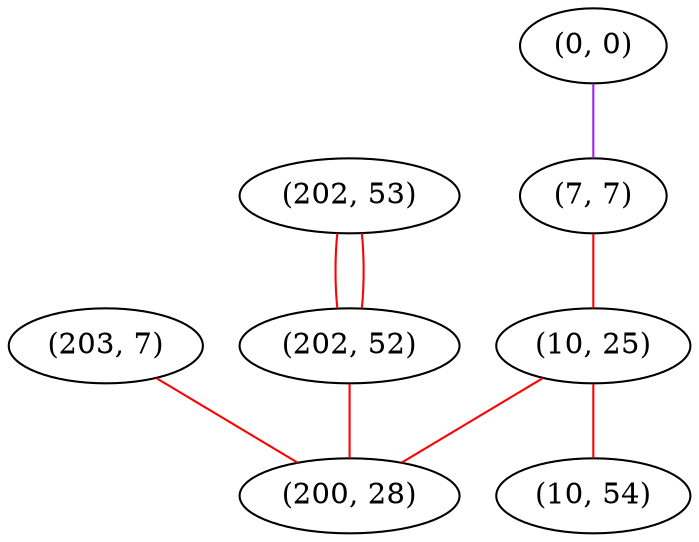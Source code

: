 graph "" {
"(203, 7)";
"(0, 0)";
"(7, 7)";
"(10, 25)";
"(202, 53)";
"(202, 52)";
"(200, 28)";
"(10, 54)";
"(203, 7)" -- "(200, 28)"  [color=red, key=0, weight=1];
"(0, 0)" -- "(7, 7)"  [color=purple, key=0, weight=4];
"(7, 7)" -- "(10, 25)"  [color=red, key=0, weight=1];
"(10, 25)" -- "(10, 54)"  [color=red, key=0, weight=1];
"(10, 25)" -- "(200, 28)"  [color=red, key=0, weight=1];
"(202, 53)" -- "(202, 52)"  [color=red, key=0, weight=1];
"(202, 53)" -- "(202, 52)"  [color=red, key=1, weight=1];
"(202, 52)" -- "(200, 28)"  [color=red, key=0, weight=1];
}
